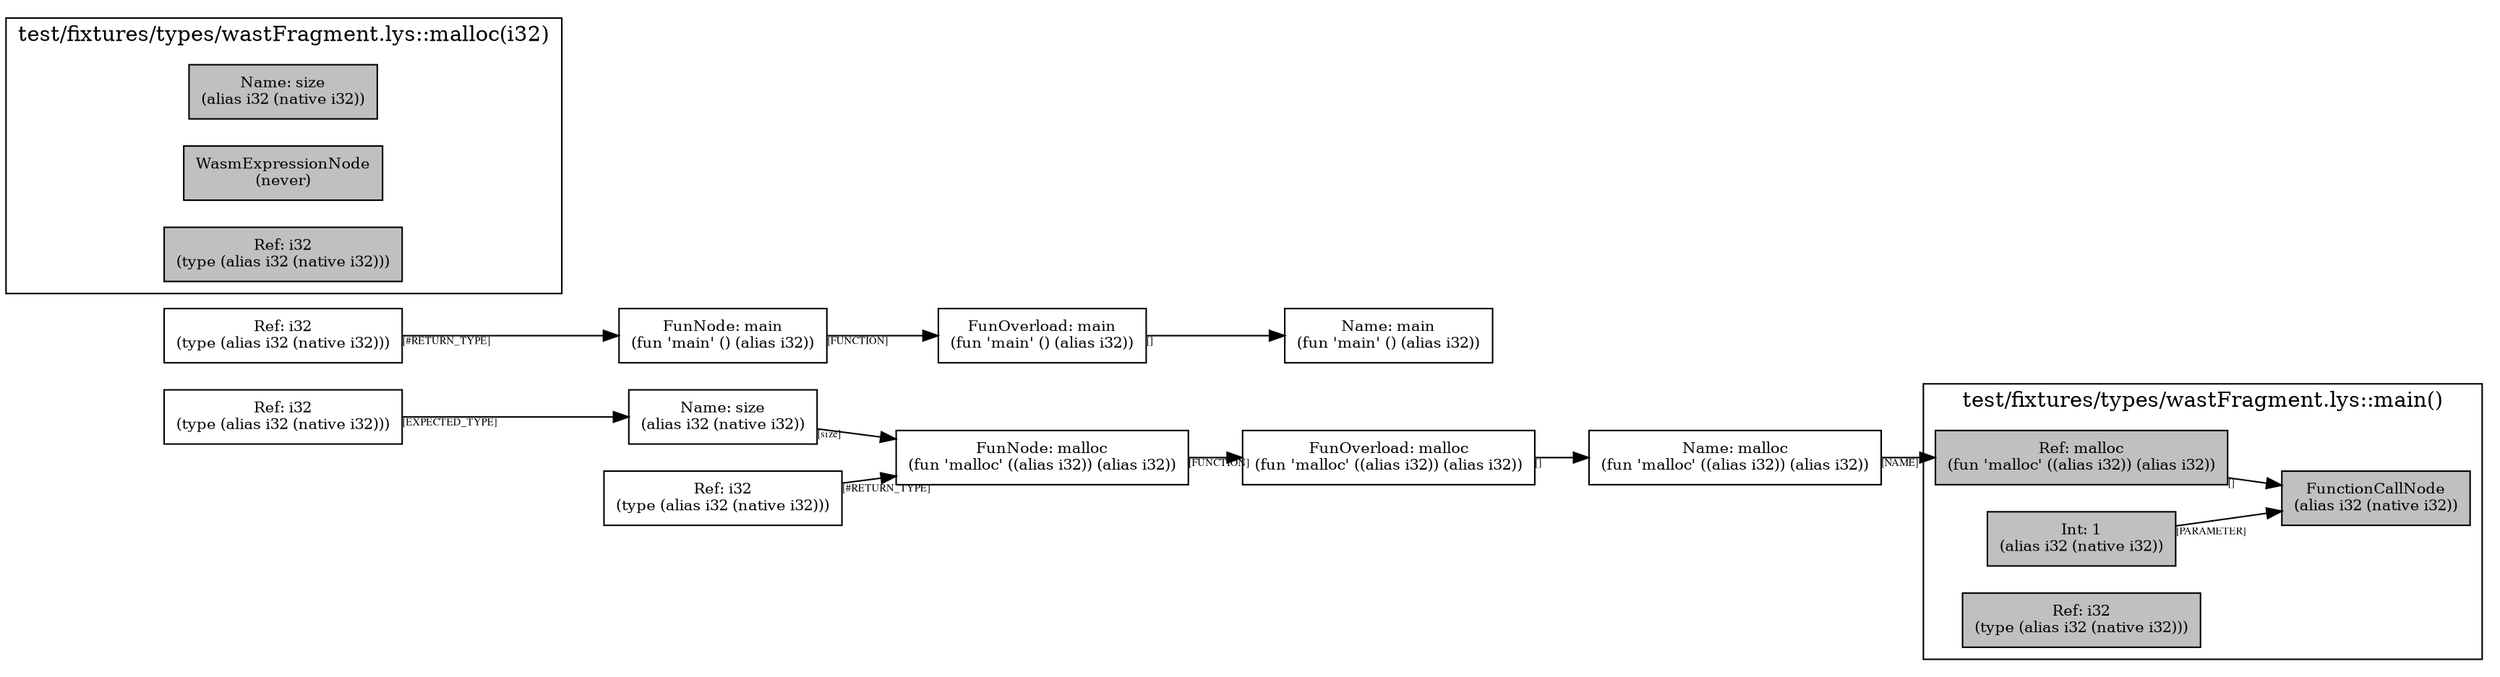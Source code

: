 digraph Document {
  node [shape=box,fontsize=10]; rankdir=LR;
  1 [label="FunOverload: malloc\n(fun 'malloc' ((alias i32)) (alias i32))", fillcolor=grey];
  2 [label="FunNode: malloc\n(fun 'malloc' ((alias i32)) (alias i32))", fillcolor=grey];
  3 [label="Ref: i32\n(type (alias i32 (native i32)))", fillcolor=grey];
  4 [label="Name: size\n(alias i32 (native i32))", fillcolor=grey];
  5 [label="Ref: i32\n(type (alias i32 (native i32)))", fillcolor=grey];
  6 [label="Name: malloc\n(fun 'malloc' ((alias i32)) (alias i32))", fillcolor=grey];
  7 [label="FunOverload: main\n(fun 'main' () (alias i32))", fillcolor=grey];
  8 [label="FunNode: main\n(fun 'main' () (alias i32))", fillcolor=grey];
  9 [label="Ref: i32\n(type (alias i32 (native i32)))", fillcolor=grey];
  10 [label="Name: main\n(fun 'main' () (alias i32))", fillcolor=grey];
  subgraph cluster0 { rankdir=TB;
    node [style=filled, fillcolor=grey];
    11 [label="Name: size\n(alias i32 (native i32))", fillcolor=grey];
    12 [label="WasmExpressionNode\n(never)", fillcolor=grey];
    13 [label="Ref: i32\n(type (alias i32 (native i32)))", fillcolor=grey];
  label="test/fixtures/types/wastFragment.lys::malloc(i32)";
}
  subgraph cluster1 { rankdir=TB;
    node [style=filled, fillcolor=grey];
    14 [label="FunctionCallNode\n(alias i32 (native i32))", fillcolor=grey];
    15 [label="Ref: malloc\n(fun 'malloc' ((alias i32)) (alias i32))", fillcolor=grey];
    16 [label="Int: 1\n(alias i32 (native i32))", fillcolor=grey];
    17 [label="Ref: i32\n(type (alias i32 (native i32)))", fillcolor=grey];
    15 -> 14[taillabel="[]" fontname="times" fontsize = 7 color="black" ];
    16 -> 14[taillabel="[PARAMETER]" fontname="times" fontsize = 7 color="black" ];
  label="test/fixtures/types/wastFragment.lys::main()";
}
  1 -> 6[taillabel="[]" fontname="times" fontsize = 7 color="black" ];
  2 -> 1[taillabel="[FUNCTION]" fontname="times" fontsize = 7 color="black" ];
  3 -> 4[taillabel="[EXPECTED_TYPE]" fontname="times" fontsize = 7 color="black" ];
  4 -> 2[taillabel="[size]" fontname="times" fontsize = 7 color="black" ];
  5 -> 2[taillabel="[#RETURN_TYPE]" fontname="times" fontsize = 7 color="black" ];
  6 -> 15[taillabel="[NAME]" fontname="times" fontsize = 7 color="black" ];
  7 -> 10[taillabel="[]" fontname="times" fontsize = 7 color="black" ];
  8 -> 7[taillabel="[FUNCTION]" fontname="times" fontsize = 7 color="black" ];
  9 -> 8[taillabel="[#RETURN_TYPE]" fontname="times" fontsize = 7 color="black" ];
  label="";
}
